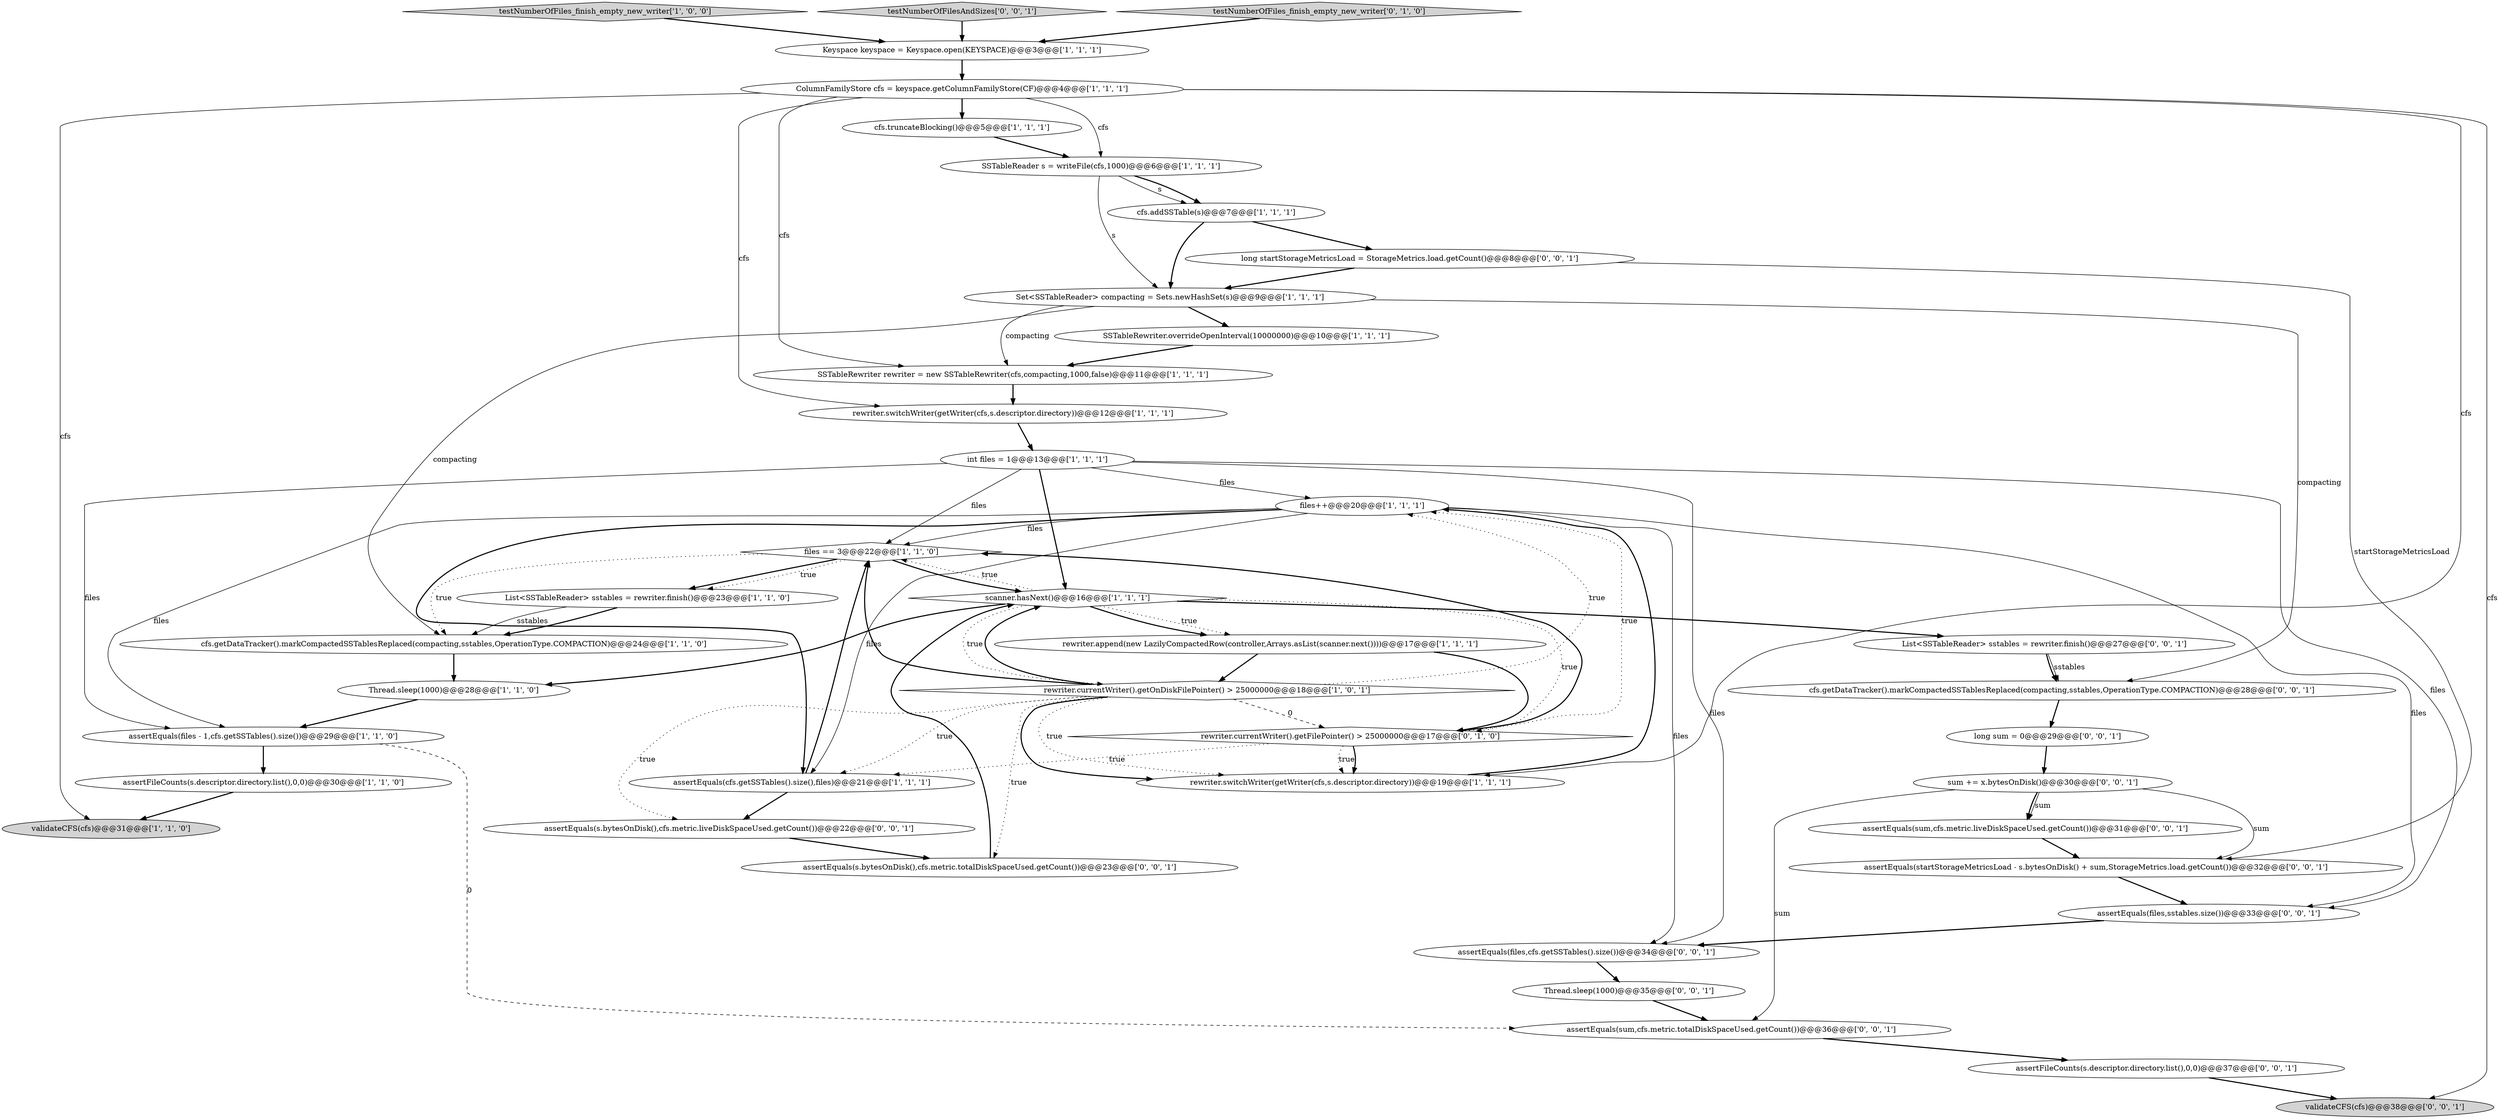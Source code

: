 digraph {
5 [style = filled, label = "Thread.sleep(1000)@@@28@@@['1', '1', '0']", fillcolor = white, shape = ellipse image = "AAA0AAABBB1BBB"];
17 [style = filled, label = "testNumberOfFiles_finish_empty_new_writer['1', '0', '0']", fillcolor = lightgray, shape = diamond image = "AAA0AAABBB1BBB"];
26 [style = filled, label = "long sum = 0@@@29@@@['0', '0', '1']", fillcolor = white, shape = ellipse image = "AAA0AAABBB3BBB"];
20 [style = filled, label = "cfs.truncateBlocking()@@@5@@@['1', '1', '1']", fillcolor = white, shape = ellipse image = "AAA0AAABBB1BBB"];
16 [style = filled, label = "files++@@@20@@@['1', '1', '1']", fillcolor = white, shape = ellipse image = "AAA0AAABBB1BBB"];
0 [style = filled, label = "files == 3@@@22@@@['1', '1', '0']", fillcolor = white, shape = diamond image = "AAA0AAABBB1BBB"];
4 [style = filled, label = "Set<SSTableReader> compacting = Sets.newHashSet(s)@@@9@@@['1', '1', '1']", fillcolor = white, shape = ellipse image = "AAA0AAABBB1BBB"];
36 [style = filled, label = "assertEquals(files,sstables.size())@@@33@@@['0', '0', '1']", fillcolor = white, shape = ellipse image = "AAA0AAABBB3BBB"];
13 [style = filled, label = "ColumnFamilyStore cfs = keyspace.getColumnFamilyStore(CF)@@@4@@@['1', '1', '1']", fillcolor = white, shape = ellipse image = "AAA0AAABBB1BBB"];
1 [style = filled, label = "scanner.hasNext()@@@16@@@['1', '1', '1']", fillcolor = white, shape = diamond image = "AAA0AAABBB1BBB"];
22 [style = filled, label = "validateCFS(cfs)@@@31@@@['1', '1', '0']", fillcolor = lightgray, shape = ellipse image = "AAA0AAABBB1BBB"];
35 [style = filled, label = "sum += x.bytesOnDisk()@@@30@@@['0', '0', '1']", fillcolor = white, shape = ellipse image = "AAA0AAABBB3BBB"];
34 [style = filled, label = "assertEquals(s.bytesOnDisk(),cfs.metric.liveDiskSpaceUsed.getCount())@@@22@@@['0', '0', '1']", fillcolor = white, shape = ellipse image = "AAA0AAABBB3BBB"];
40 [style = filled, label = "cfs.getDataTracker().markCompactedSSTablesReplaced(compacting,sstables,OperationType.COMPACTION)@@@28@@@['0', '0', '1']", fillcolor = white, shape = ellipse image = "AAA0AAABBB3BBB"];
15 [style = filled, label = "assertFileCounts(s.descriptor.directory.list(),0,0)@@@30@@@['1', '1', '0']", fillcolor = white, shape = ellipse image = "AAA0AAABBB1BBB"];
29 [style = filled, label = "assertEquals(s.bytesOnDisk(),cfs.metric.totalDiskSpaceUsed.getCount())@@@23@@@['0', '0', '1']", fillcolor = white, shape = ellipse image = "AAA0AAABBB3BBB"];
32 [style = filled, label = "long startStorageMetricsLoad = StorageMetrics.load.getCount()@@@8@@@['0', '0', '1']", fillcolor = white, shape = ellipse image = "AAA0AAABBB3BBB"];
39 [style = filled, label = "assertEquals(sum,cfs.metric.totalDiskSpaceUsed.getCount())@@@36@@@['0', '0', '1']", fillcolor = white, shape = ellipse image = "AAA0AAABBB3BBB"];
28 [style = filled, label = "testNumberOfFilesAndSizes['0', '0', '1']", fillcolor = lightgray, shape = diamond image = "AAA0AAABBB3BBB"];
9 [style = filled, label = "rewriter.switchWriter(getWriter(cfs,s.descriptor.directory))@@@19@@@['1', '1', '1']", fillcolor = white, shape = ellipse image = "AAA0AAABBB1BBB"];
14 [style = filled, label = "assertEquals(files - 1,cfs.getSSTables().size())@@@29@@@['1', '1', '0']", fillcolor = white, shape = ellipse image = "AAA0AAABBB1BBB"];
38 [style = filled, label = "Thread.sleep(1000)@@@35@@@['0', '0', '1']", fillcolor = white, shape = ellipse image = "AAA0AAABBB3BBB"];
19 [style = filled, label = "SSTableRewriter.overrideOpenInterval(10000000)@@@10@@@['1', '1', '1']", fillcolor = white, shape = ellipse image = "AAA0AAABBB1BBB"];
23 [style = filled, label = "List<SSTableReader> sstables = rewriter.finish()@@@23@@@['1', '1', '0']", fillcolor = white, shape = ellipse image = "AAA0AAABBB1BBB"];
27 [style = filled, label = "assertEquals(startStorageMetricsLoad - s.bytesOnDisk() + sum,StorageMetrics.load.getCount())@@@32@@@['0', '0', '1']", fillcolor = white, shape = ellipse image = "AAA0AAABBB3BBB"];
25 [style = filled, label = "testNumberOfFiles_finish_empty_new_writer['0', '1', '0']", fillcolor = lightgray, shape = diamond image = "AAA0AAABBB2BBB"];
2 [style = filled, label = "cfs.getDataTracker().markCompactedSSTablesReplaced(compacting,sstables,OperationType.COMPACTION)@@@24@@@['1', '1', '0']", fillcolor = white, shape = ellipse image = "AAA0AAABBB1BBB"];
18 [style = filled, label = "SSTableReader s = writeFile(cfs,1000)@@@6@@@['1', '1', '1']", fillcolor = white, shape = ellipse image = "AAA0AAABBB1BBB"];
8 [style = filled, label = "rewriter.switchWriter(getWriter(cfs,s.descriptor.directory))@@@12@@@['1', '1', '1']", fillcolor = white, shape = ellipse image = "AAA0AAABBB1BBB"];
37 [style = filled, label = "assertEquals(files,cfs.getSSTables().size())@@@34@@@['0', '0', '1']", fillcolor = white, shape = ellipse image = "AAA0AAABBB3BBB"];
21 [style = filled, label = "rewriter.append(new LazilyCompactedRow(controller,Arrays.asList(scanner.next())))@@@17@@@['1', '1', '1']", fillcolor = white, shape = ellipse image = "AAA0AAABBB1BBB"];
24 [style = filled, label = "rewriter.currentWriter().getFilePointer() > 25000000@@@17@@@['0', '1', '0']", fillcolor = white, shape = diamond image = "AAA1AAABBB2BBB"];
3 [style = filled, label = "rewriter.currentWriter().getOnDiskFilePointer() > 25000000@@@18@@@['1', '0', '1']", fillcolor = white, shape = diamond image = "AAA0AAABBB1BBB"];
33 [style = filled, label = "assertEquals(sum,cfs.metric.liveDiskSpaceUsed.getCount())@@@31@@@['0', '0', '1']", fillcolor = white, shape = ellipse image = "AAA0AAABBB3BBB"];
6 [style = filled, label = "SSTableRewriter rewriter = new SSTableRewriter(cfs,compacting,1000,false)@@@11@@@['1', '1', '1']", fillcolor = white, shape = ellipse image = "AAA0AAABBB1BBB"];
7 [style = filled, label = "assertEquals(cfs.getSSTables().size(),files)@@@21@@@['1', '1', '1']", fillcolor = white, shape = ellipse image = "AAA0AAABBB1BBB"];
41 [style = filled, label = "List<SSTableReader> sstables = rewriter.finish()@@@27@@@['0', '0', '1']", fillcolor = white, shape = ellipse image = "AAA0AAABBB3BBB"];
11 [style = filled, label = "cfs.addSSTable(s)@@@7@@@['1', '1', '1']", fillcolor = white, shape = ellipse image = "AAA0AAABBB1BBB"];
30 [style = filled, label = "validateCFS(cfs)@@@38@@@['0', '0', '1']", fillcolor = lightgray, shape = ellipse image = "AAA0AAABBB3BBB"];
31 [style = filled, label = "assertFileCounts(s.descriptor.directory.list(),0,0)@@@37@@@['0', '0', '1']", fillcolor = white, shape = ellipse image = "AAA0AAABBB3BBB"];
12 [style = filled, label = "int files = 1@@@13@@@['1', '1', '1']", fillcolor = white, shape = ellipse image = "AAA0AAABBB1BBB"];
10 [style = filled, label = "Keyspace keyspace = Keyspace.open(KEYSPACE)@@@3@@@['1', '1', '1']", fillcolor = white, shape = ellipse image = "AAA0AAABBB1BBB"];
14->39 [style = dashed, label="0"];
23->2 [style = bold, label=""];
5->14 [style = bold, label=""];
35->33 [style = bold, label=""];
11->4 [style = bold, label=""];
21->3 [style = bold, label=""];
3->29 [style = dotted, label="true"];
19->6 [style = bold, label=""];
16->0 [style = solid, label="files"];
1->0 [style = dotted, label="true"];
25->10 [style = bold, label=""];
26->35 [style = bold, label=""];
12->1 [style = bold, label=""];
15->22 [style = bold, label=""];
6->8 [style = bold, label=""];
3->1 [style = bold, label=""];
0->23 [style = bold, label=""];
18->4 [style = solid, label="s"];
13->22 [style = solid, label="cfs"];
4->19 [style = bold, label=""];
1->21 [style = dotted, label="true"];
3->9 [style = bold, label=""];
7->0 [style = bold, label=""];
1->24 [style = dotted, label="true"];
16->7 [style = bold, label=""];
34->29 [style = bold, label=""];
13->20 [style = bold, label=""];
3->16 [style = dotted, label="true"];
4->6 [style = solid, label="compacting"];
38->39 [style = bold, label=""];
1->5 [style = bold, label=""];
0->23 [style = dotted, label="true"];
39->31 [style = bold, label=""];
33->27 [style = bold, label=""];
41->40 [style = bold, label=""];
12->36 [style = solid, label="files"];
12->37 [style = solid, label="files"];
20->18 [style = bold, label=""];
9->16 [style = bold, label=""];
32->27 [style = solid, label="startStorageMetricsLoad"];
24->0 [style = bold, label=""];
16->7 [style = solid, label="files"];
35->33 [style = solid, label="sum"];
11->32 [style = bold, label=""];
13->8 [style = solid, label="cfs"];
4->2 [style = solid, label="compacting"];
37->38 [style = bold, label=""];
24->16 [style = dotted, label="true"];
28->10 [style = bold, label=""];
3->7 [style = dotted, label="true"];
29->1 [style = bold, label=""];
32->4 [style = bold, label=""];
3->9 [style = dotted, label="true"];
12->14 [style = solid, label="files"];
0->2 [style = dotted, label="true"];
24->7 [style = dotted, label="true"];
40->26 [style = bold, label=""];
13->18 [style = solid, label="cfs"];
13->30 [style = solid, label="cfs"];
1->3 [style = dotted, label="true"];
10->13 [style = bold, label=""];
24->9 [style = dotted, label="true"];
12->0 [style = solid, label="files"];
24->9 [style = bold, label=""];
31->30 [style = bold, label=""];
14->15 [style = bold, label=""];
16->36 [style = solid, label="files"];
18->11 [style = bold, label=""];
13->9 [style = solid, label="cfs"];
35->27 [style = solid, label="sum"];
16->14 [style = solid, label="files"];
36->37 [style = bold, label=""];
16->37 [style = solid, label="files"];
8->12 [style = bold, label=""];
4->40 [style = solid, label="compacting"];
41->40 [style = solid, label="sstables"];
2->5 [style = bold, label=""];
1->21 [style = bold, label=""];
23->2 [style = solid, label="sstables"];
3->24 [style = dashed, label="0"];
21->24 [style = bold, label=""];
1->41 [style = bold, label=""];
0->1 [style = bold, label=""];
13->6 [style = solid, label="cfs"];
27->36 [style = bold, label=""];
12->16 [style = solid, label="files"];
3->0 [style = bold, label=""];
7->34 [style = bold, label=""];
18->11 [style = solid, label="s"];
3->34 [style = dotted, label="true"];
35->39 [style = solid, label="sum"];
17->10 [style = bold, label=""];
}
